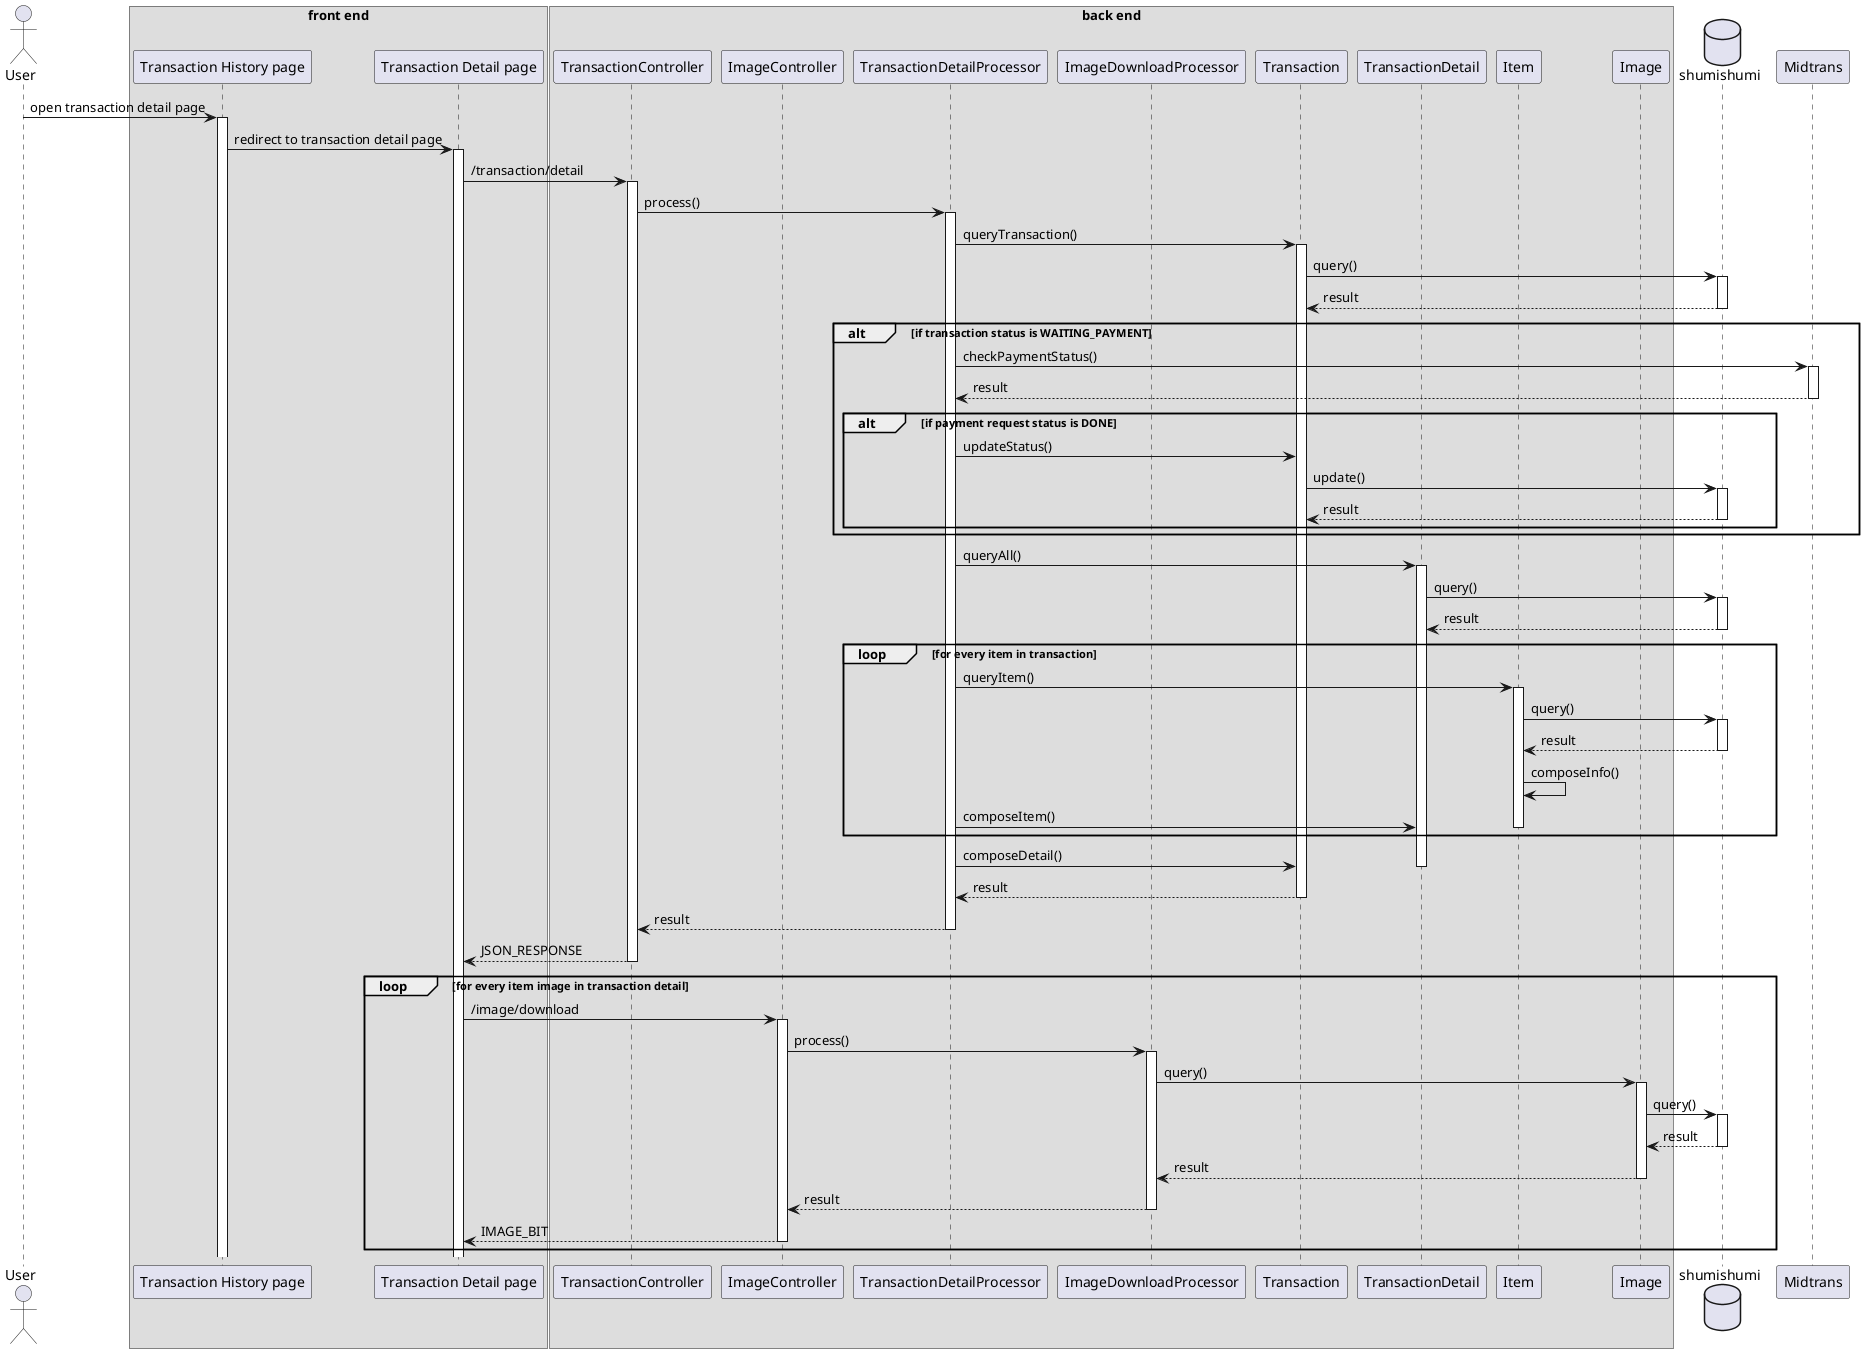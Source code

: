@startuml template
'autonumber 1.1.1

actor User as u

box "front end"
participant "Transaction History page" as history
participant "Transaction Detail page" as detail
end box

box "back end"
participant TransactionController as tc
participant ImageController as imc

participant "TransactionDetailProcessor" as proc
participant ImageDownloadProcessor as downproc

participant Transaction as trx
participant TransactionDetail as trxd
participant Item as im
participant Image as img
end box

database shumishumi as db

participant Midtrans as mt

u -> history++ : open transaction detail page
history -> detail++ : redirect to transaction detail page
detail -> tc++ : /transaction/detail

tc -> proc++ : process()
proc -> trx++ : queryTransaction()
trx -> db++ : query()
return result
alt if transaction status is WAITING_PAYMENT
    proc -> mt++ : checkPaymentStatus()
    return result
    alt if payment request status is DONE
        proc -> trx : updateStatus()
        trx -> db++ : update()
        return result
    end
end

proc -> trxd++ : queryAll()
trxd -> db++ : query()
return result

loop for every item in transaction
    proc -> im++ : queryItem()
    im -> db++ : query()
    return result
    im -> im : composeInfo()
    proc -> trxd : composeItem()
    deactivate im
end

proc -> trx : composeDetail()
deactivate trxd
return result
return result
return JSON_RESPONSE

loop for every item image in transaction detail
    detail -> imc++ : /image/download
    imc -> downproc++ : process()
    downproc -> img++ : query()
    img -> db++ : query()
    return result
    return result
    return result
    return IMAGE_BIT
end

@enduml